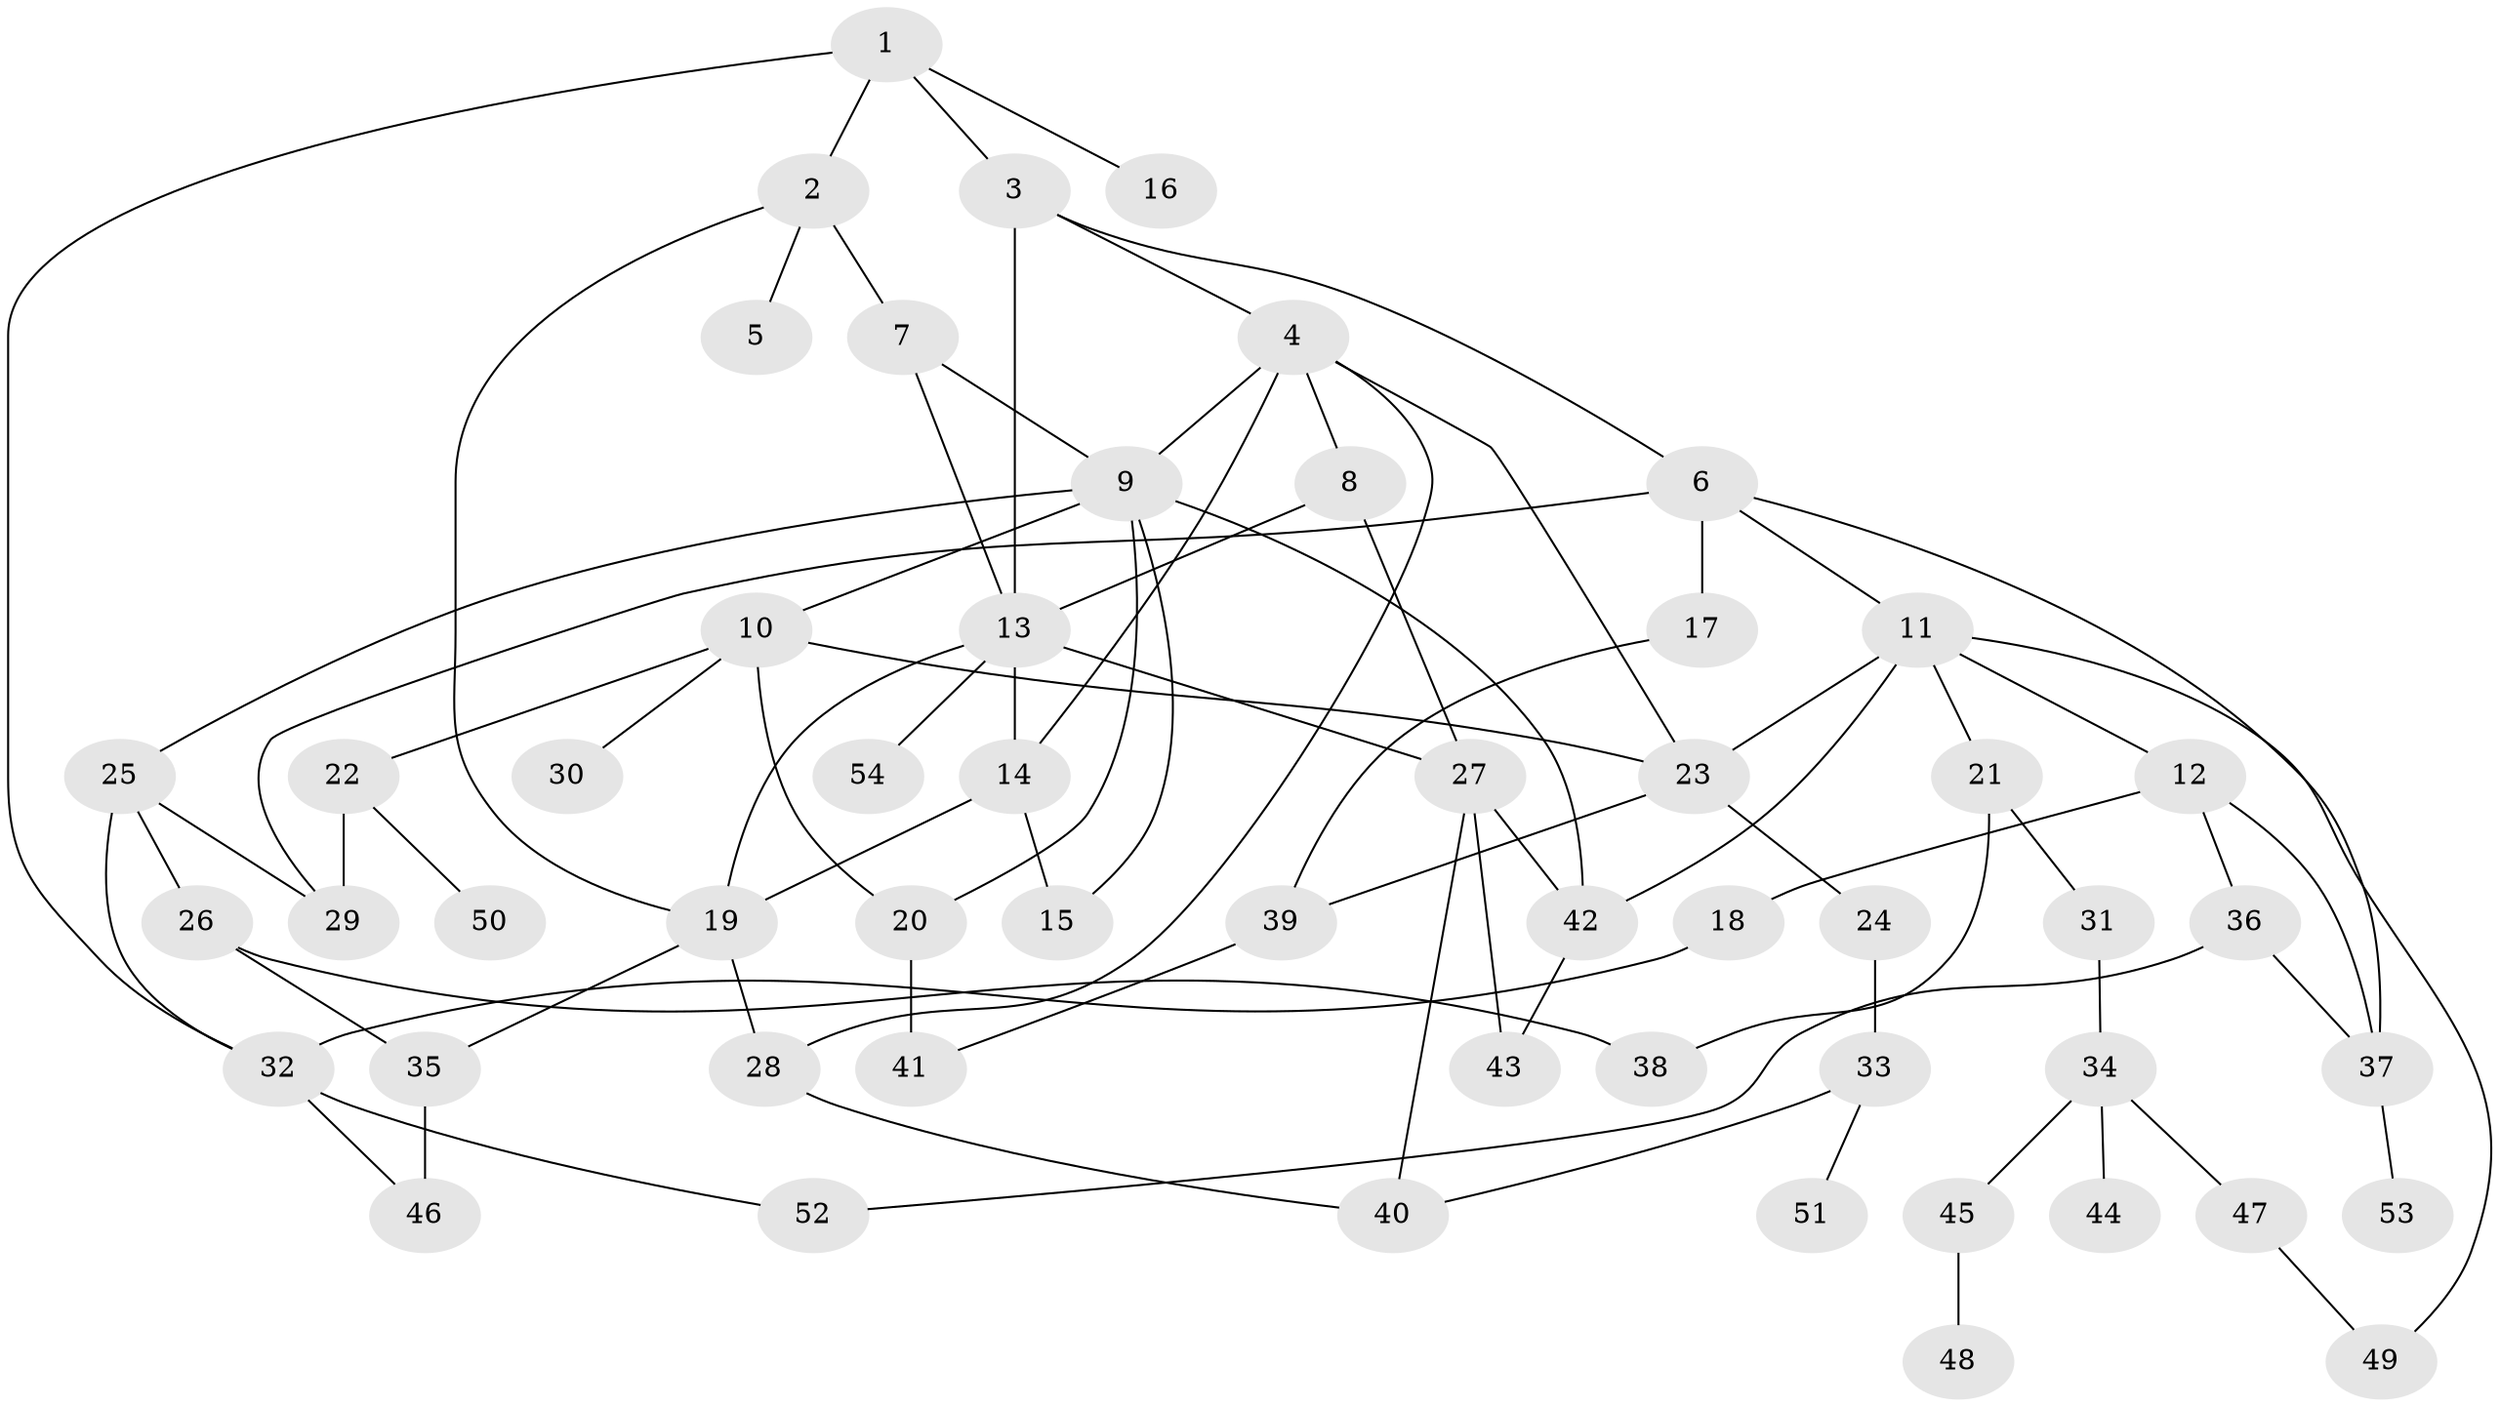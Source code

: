 // original degree distribution, {4: 0.1111111111111111, 7: 0.027777777777777776, 2: 0.4166666666666667, 3: 0.17592592592592593, 1: 0.19444444444444445, 6: 0.009259259259259259, 5: 0.06481481481481481}
// Generated by graph-tools (version 1.1) at 2025/34/03/09/25 02:34:11]
// undirected, 54 vertices, 83 edges
graph export_dot {
graph [start="1"]
  node [color=gray90,style=filled];
  1;
  2;
  3;
  4;
  5;
  6;
  7;
  8;
  9;
  10;
  11;
  12;
  13;
  14;
  15;
  16;
  17;
  18;
  19;
  20;
  21;
  22;
  23;
  24;
  25;
  26;
  27;
  28;
  29;
  30;
  31;
  32;
  33;
  34;
  35;
  36;
  37;
  38;
  39;
  40;
  41;
  42;
  43;
  44;
  45;
  46;
  47;
  48;
  49;
  50;
  51;
  52;
  53;
  54;
  1 -- 2 [weight=1.0];
  1 -- 3 [weight=1.0];
  1 -- 16 [weight=1.0];
  1 -- 32 [weight=1.0];
  2 -- 5 [weight=1.0];
  2 -- 7 [weight=1.0];
  2 -- 19 [weight=1.0];
  3 -- 4 [weight=1.0];
  3 -- 6 [weight=1.0];
  3 -- 13 [weight=1.0];
  4 -- 8 [weight=1.0];
  4 -- 9 [weight=1.0];
  4 -- 14 [weight=1.0];
  4 -- 23 [weight=1.0];
  4 -- 28 [weight=1.0];
  6 -- 11 [weight=1.0];
  6 -- 17 [weight=2.0];
  6 -- 29 [weight=1.0];
  6 -- 37 [weight=1.0];
  7 -- 9 [weight=1.0];
  7 -- 13 [weight=1.0];
  8 -- 13 [weight=1.0];
  8 -- 27 [weight=1.0];
  9 -- 10 [weight=1.0];
  9 -- 15 [weight=1.0];
  9 -- 20 [weight=1.0];
  9 -- 25 [weight=1.0];
  9 -- 42 [weight=1.0];
  10 -- 20 [weight=1.0];
  10 -- 22 [weight=1.0];
  10 -- 23 [weight=1.0];
  10 -- 30 [weight=1.0];
  11 -- 12 [weight=1.0];
  11 -- 21 [weight=1.0];
  11 -- 23 [weight=1.0];
  11 -- 42 [weight=1.0];
  11 -- 49 [weight=1.0];
  12 -- 18 [weight=1.0];
  12 -- 36 [weight=1.0];
  12 -- 37 [weight=1.0];
  13 -- 14 [weight=1.0];
  13 -- 19 [weight=1.0];
  13 -- 27 [weight=1.0];
  13 -- 54 [weight=1.0];
  14 -- 15 [weight=1.0];
  14 -- 19 [weight=2.0];
  17 -- 39 [weight=1.0];
  18 -- 32 [weight=1.0];
  19 -- 28 [weight=1.0];
  19 -- 35 [weight=1.0];
  20 -- 41 [weight=3.0];
  21 -- 31 [weight=1.0];
  21 -- 38 [weight=1.0];
  22 -- 29 [weight=1.0];
  22 -- 50 [weight=1.0];
  23 -- 24 [weight=2.0];
  23 -- 39 [weight=4.0];
  24 -- 33 [weight=1.0];
  25 -- 26 [weight=1.0];
  25 -- 29 [weight=1.0];
  25 -- 32 [weight=1.0];
  26 -- 35 [weight=1.0];
  26 -- 38 [weight=1.0];
  27 -- 40 [weight=1.0];
  27 -- 42 [weight=1.0];
  27 -- 43 [weight=1.0];
  28 -- 40 [weight=1.0];
  31 -- 34 [weight=1.0];
  32 -- 46 [weight=1.0];
  32 -- 52 [weight=1.0];
  33 -- 40 [weight=1.0];
  33 -- 51 [weight=1.0];
  34 -- 44 [weight=1.0];
  34 -- 45 [weight=1.0];
  34 -- 47 [weight=1.0];
  35 -- 46 [weight=2.0];
  36 -- 37 [weight=1.0];
  36 -- 52 [weight=1.0];
  37 -- 53 [weight=1.0];
  39 -- 41 [weight=1.0];
  42 -- 43 [weight=1.0];
  45 -- 48 [weight=1.0];
  47 -- 49 [weight=1.0];
}
